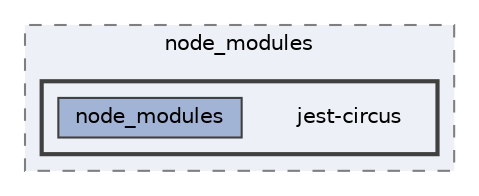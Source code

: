 digraph "C:/Users/arisc/OneDrive/Documents/GitHub/FINAL/EcoEats-Project/node_modules/jest-circus"
{
 // LATEX_PDF_SIZE
  bgcolor="transparent";
  edge [fontname=Helvetica,fontsize=10,labelfontname=Helvetica,labelfontsize=10];
  node [fontname=Helvetica,fontsize=10,shape=box,height=0.2,width=0.4];
  compound=true
  subgraph clusterdir_5091f2b68170d33f954320199e2fed0a {
    graph [ bgcolor="#edf0f7", pencolor="grey50", label="node_modules", fontname=Helvetica,fontsize=10 style="filled,dashed", URL="dir_5091f2b68170d33f954320199e2fed0a.html",tooltip=""]
  subgraph clusterdir_6854810a11f17c8f359cd9521e6cd41f {
    graph [ bgcolor="#edf0f7", pencolor="grey25", label="", fontname=Helvetica,fontsize=10 style="filled,bold", URL="dir_6854810a11f17c8f359cd9521e6cd41f.html",tooltip=""]
    dir_6854810a11f17c8f359cd9521e6cd41f [shape=plaintext, label="jest-circus"];
  dir_5fdda1745901a7a140dc2ebbae2abca4 [label="node_modules", fillcolor="#a2b4d6", color="grey25", style="filled", URL="dir_5fdda1745901a7a140dc2ebbae2abca4.html",tooltip=""];
  }
  }
}
